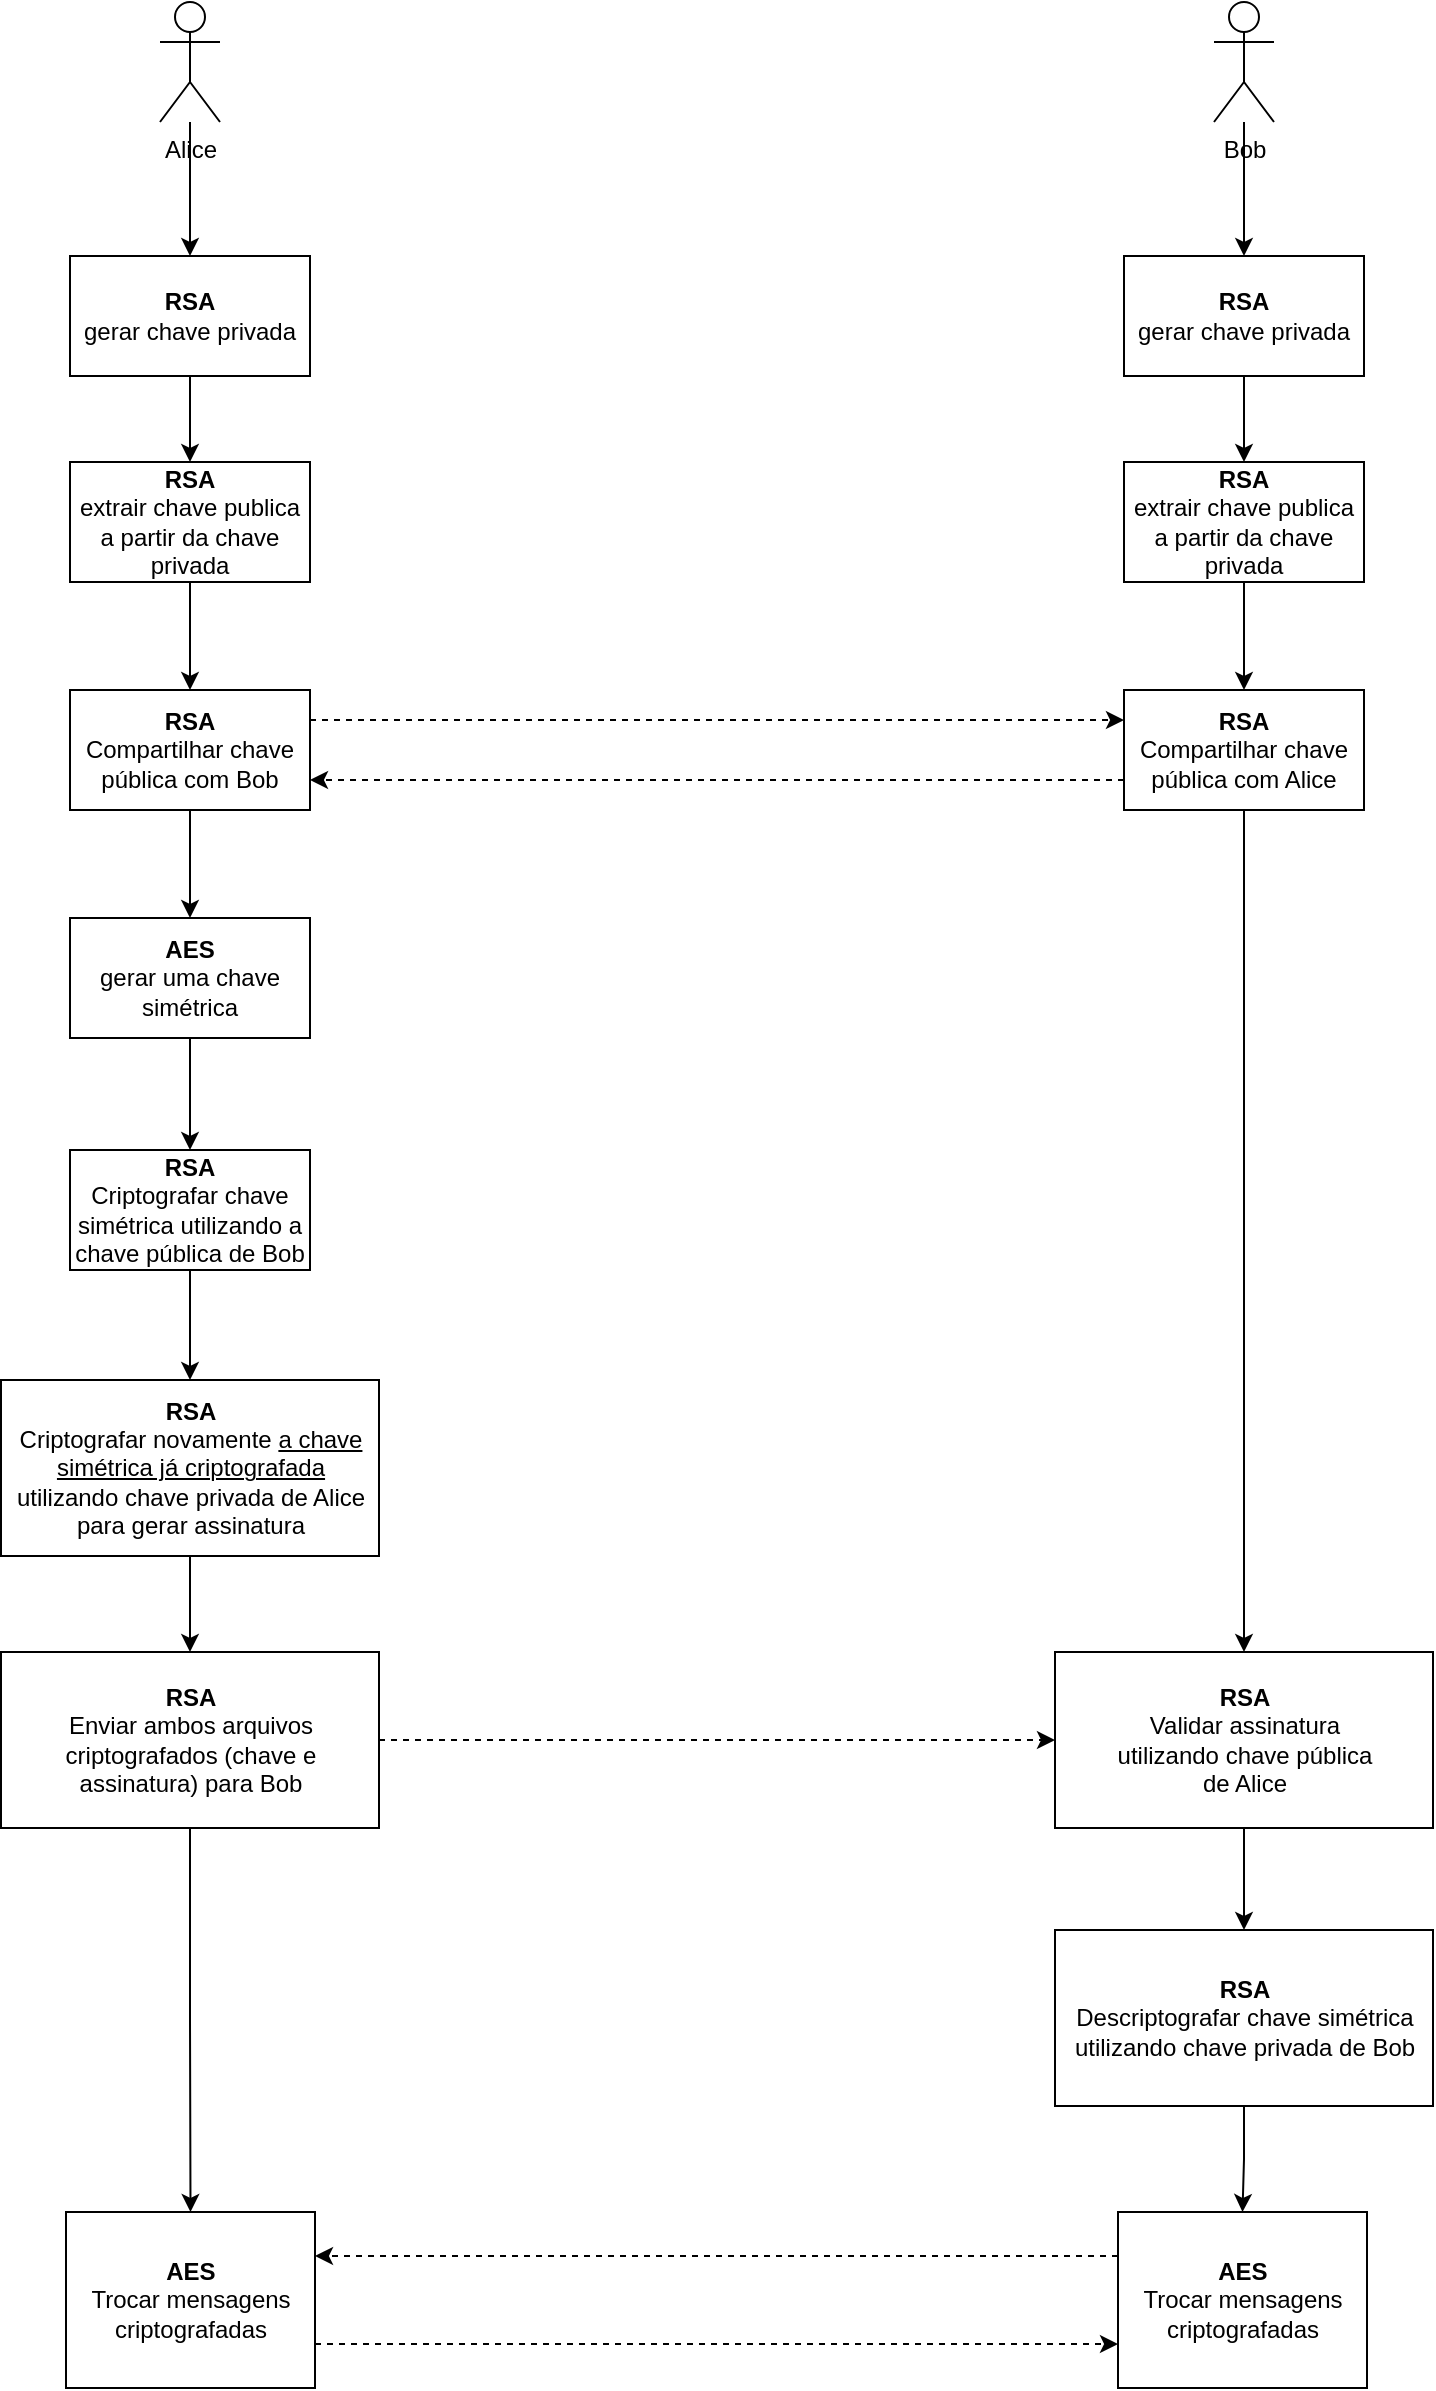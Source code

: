<mxfile version="16.4.0" type="device"><diagram id="-u1NXVx3T-NP3zyuA4t6" name="Página-1"><mxGraphModel dx="2302" dy="865" grid="0" gridSize="10" guides="1" tooltips="1" connect="1" arrows="1" fold="1" page="0" pageScale="1" pageWidth="1169" pageHeight="827" math="0" shadow="0"><root><mxCell id="0"/><mxCell id="1" parent="0"/><mxCell id="uMsU8GFqd6vcmHHpQdpJ-4" style="edgeStyle=orthogonalEdgeStyle;rounded=0;orthogonalLoop=1;jettySize=auto;html=1;" parent="1" source="uMsU8GFqd6vcmHHpQdpJ-1" target="uMsU8GFqd6vcmHHpQdpJ-3" edge="1"><mxGeometry relative="1" as="geometry"/></mxCell><mxCell id="uMsU8GFqd6vcmHHpQdpJ-1" value="Alice" style="shape=umlActor;verticalLabelPosition=bottom;verticalAlign=top;html=1;outlineConnect=0;" parent="1" vertex="1"><mxGeometry x="100" y="40" width="30" height="60" as="geometry"/></mxCell><mxCell id="uMsU8GFqd6vcmHHpQdpJ-6" value="" style="edgeStyle=orthogonalEdgeStyle;rounded=0;orthogonalLoop=1;jettySize=auto;html=1;" parent="1" source="uMsU8GFqd6vcmHHpQdpJ-3" target="uMsU8GFqd6vcmHHpQdpJ-5" edge="1"><mxGeometry relative="1" as="geometry"/></mxCell><mxCell id="uMsU8GFqd6vcmHHpQdpJ-3" value="&lt;b&gt;RSA&lt;/b&gt;&lt;br&gt;gerar chave privada" style="rounded=0;whiteSpace=wrap;html=1;" parent="1" vertex="1"><mxGeometry x="55" y="167" width="120" height="60" as="geometry"/></mxCell><mxCell id="uMsU8GFqd6vcmHHpQdpJ-14" value="" style="edgeStyle=orthogonalEdgeStyle;rounded=0;orthogonalLoop=1;jettySize=auto;html=1;" parent="1" source="uMsU8GFqd6vcmHHpQdpJ-5" target="uMsU8GFqd6vcmHHpQdpJ-13" edge="1"><mxGeometry relative="1" as="geometry"/></mxCell><mxCell id="uMsU8GFqd6vcmHHpQdpJ-5" value="&lt;b&gt;RSA&lt;/b&gt;&lt;br&gt;extrair chave publica a partir da chave privada" style="rounded=0;whiteSpace=wrap;html=1;" parent="1" vertex="1"><mxGeometry x="55" y="270" width="120" height="60" as="geometry"/></mxCell><mxCell id="uMsU8GFqd6vcmHHpQdpJ-7" style="edgeStyle=orthogonalEdgeStyle;rounded=0;orthogonalLoop=1;jettySize=auto;html=1;" parent="1" source="uMsU8GFqd6vcmHHpQdpJ-8" target="uMsU8GFqd6vcmHHpQdpJ-10" edge="1"><mxGeometry relative="1" as="geometry"/></mxCell><mxCell id="uMsU8GFqd6vcmHHpQdpJ-8" value="Bob" style="shape=umlActor;verticalLabelPosition=bottom;verticalAlign=top;html=1;outlineConnect=0;" parent="1" vertex="1"><mxGeometry x="627" y="40" width="30" height="60" as="geometry"/></mxCell><mxCell id="uMsU8GFqd6vcmHHpQdpJ-9" value="" style="edgeStyle=orthogonalEdgeStyle;rounded=0;orthogonalLoop=1;jettySize=auto;html=1;" parent="1" source="uMsU8GFqd6vcmHHpQdpJ-10" target="uMsU8GFqd6vcmHHpQdpJ-11" edge="1"><mxGeometry relative="1" as="geometry"/></mxCell><mxCell id="uMsU8GFqd6vcmHHpQdpJ-10" value="&lt;b&gt;RSA&lt;/b&gt;&lt;br&gt;gerar chave privada" style="rounded=0;whiteSpace=wrap;html=1;" parent="1" vertex="1"><mxGeometry x="582" y="167" width="120" height="60" as="geometry"/></mxCell><mxCell id="uMsU8GFqd6vcmHHpQdpJ-16" style="edgeStyle=orthogonalEdgeStyle;rounded=0;orthogonalLoop=1;jettySize=auto;html=1;exitX=0.5;exitY=1;exitDx=0;exitDy=0;" parent="1" source="uMsU8GFqd6vcmHHpQdpJ-11" target="uMsU8GFqd6vcmHHpQdpJ-15" edge="1"><mxGeometry relative="1" as="geometry"/></mxCell><mxCell id="uMsU8GFqd6vcmHHpQdpJ-11" value="&lt;b&gt;RSA&lt;/b&gt;&lt;br&gt;extrair chave publica a partir da chave privada" style="rounded=0;whiteSpace=wrap;html=1;" parent="1" vertex="1"><mxGeometry x="582" y="270" width="120" height="60" as="geometry"/></mxCell><mxCell id="uMsU8GFqd6vcmHHpQdpJ-19" value="" style="edgeStyle=orthogonalEdgeStyle;rounded=0;orthogonalLoop=1;jettySize=auto;html=1;" parent="1" source="uMsU8GFqd6vcmHHpQdpJ-13" target="uMsU8GFqd6vcmHHpQdpJ-18" edge="1"><mxGeometry relative="1" as="geometry"/></mxCell><mxCell id="uMsU8GFqd6vcmHHpQdpJ-22" style="edgeStyle=orthogonalEdgeStyle;rounded=0;orthogonalLoop=1;jettySize=auto;html=1;exitX=1;exitY=0.25;exitDx=0;exitDy=0;entryX=0;entryY=0.25;entryDx=0;entryDy=0;dashed=1;" parent="1" source="uMsU8GFqd6vcmHHpQdpJ-13" target="uMsU8GFqd6vcmHHpQdpJ-15" edge="1"><mxGeometry relative="1" as="geometry"/></mxCell><mxCell id="uMsU8GFqd6vcmHHpQdpJ-13" value="&lt;b&gt;RSA&lt;/b&gt;&lt;br&gt;Compartilhar chave pública com Bob" style="rounded=0;whiteSpace=wrap;html=1;" parent="1" vertex="1"><mxGeometry x="55" y="384" width="120" height="60" as="geometry"/></mxCell><mxCell id="uMsU8GFqd6vcmHHpQdpJ-23" style="edgeStyle=orthogonalEdgeStyle;rounded=0;orthogonalLoop=1;jettySize=auto;html=1;exitX=0;exitY=0.75;exitDx=0;exitDy=0;entryX=1;entryY=0.75;entryDx=0;entryDy=0;dashed=1;" parent="1" source="uMsU8GFqd6vcmHHpQdpJ-15" target="uMsU8GFqd6vcmHHpQdpJ-13" edge="1"><mxGeometry relative="1" as="geometry"/></mxCell><mxCell id="uMsU8GFqd6vcmHHpQdpJ-30" style="edgeStyle=orthogonalEdgeStyle;rounded=0;orthogonalLoop=1;jettySize=auto;html=1;exitX=0.5;exitY=1;exitDx=0;exitDy=0;" parent="1" source="uMsU8GFqd6vcmHHpQdpJ-15" target="uMsU8GFqd6vcmHHpQdpJ-28" edge="1"><mxGeometry relative="1" as="geometry"/></mxCell><mxCell id="uMsU8GFqd6vcmHHpQdpJ-15" value="&lt;b&gt;RSA&lt;/b&gt;&lt;br&gt;Compartilhar chave pública com Alice" style="rounded=0;whiteSpace=wrap;html=1;" parent="1" vertex="1"><mxGeometry x="582" y="384" width="120" height="60" as="geometry"/></mxCell><mxCell id="uMsU8GFqd6vcmHHpQdpJ-21" value="" style="edgeStyle=orthogonalEdgeStyle;rounded=0;orthogonalLoop=1;jettySize=auto;html=1;" parent="1" source="uMsU8GFqd6vcmHHpQdpJ-18" target="uMsU8GFqd6vcmHHpQdpJ-20" edge="1"><mxGeometry relative="1" as="geometry"/></mxCell><mxCell id="uMsU8GFqd6vcmHHpQdpJ-18" value="&lt;b&gt;AES&lt;/b&gt;&lt;br&gt;gerar uma chave simétrica" style="rounded=0;whiteSpace=wrap;html=1;" parent="1" vertex="1"><mxGeometry x="55" y="498" width="120" height="60" as="geometry"/></mxCell><mxCell id="uMsU8GFqd6vcmHHpQdpJ-25" value="" style="edgeStyle=orthogonalEdgeStyle;rounded=0;orthogonalLoop=1;jettySize=auto;html=1;" parent="1" source="uMsU8GFqd6vcmHHpQdpJ-20" target="uMsU8GFqd6vcmHHpQdpJ-24" edge="1"><mxGeometry relative="1" as="geometry"/></mxCell><mxCell id="uMsU8GFqd6vcmHHpQdpJ-20" value="&lt;b&gt;RSA&lt;/b&gt;&lt;br&gt;Criptografar chave simétrica utilizando a chave pública de Bob" style="rounded=0;whiteSpace=wrap;html=1;" parent="1" vertex="1"><mxGeometry x="55" y="614" width="120" height="60" as="geometry"/></mxCell><mxCell id="uMsU8GFqd6vcmHHpQdpJ-27" value="" style="edgeStyle=orthogonalEdgeStyle;rounded=0;orthogonalLoop=1;jettySize=auto;html=1;" parent="1" source="uMsU8GFqd6vcmHHpQdpJ-24" target="uMsU8GFqd6vcmHHpQdpJ-26" edge="1"><mxGeometry relative="1" as="geometry"/></mxCell><mxCell id="uMsU8GFqd6vcmHHpQdpJ-24" value="&lt;b&gt;RSA&lt;/b&gt;&lt;br&gt;Criptografar novamente &lt;u&gt;a chave simétrica já criptografada&lt;/u&gt; utilizando chave privada de Alice para gerar assinatura" style="rounded=0;whiteSpace=wrap;html=1;" parent="1" vertex="1"><mxGeometry x="20.5" y="729" width="189" height="88" as="geometry"/></mxCell><mxCell id="uMsU8GFqd6vcmHHpQdpJ-29" value="" style="edgeStyle=orthogonalEdgeStyle;rounded=0;orthogonalLoop=1;jettySize=auto;html=1;dashed=1;" parent="1" source="uMsU8GFqd6vcmHHpQdpJ-26" target="uMsU8GFqd6vcmHHpQdpJ-28" edge="1"><mxGeometry relative="1" as="geometry"/></mxCell><mxCell id="uMsU8GFqd6vcmHHpQdpJ-37" style="edgeStyle=orthogonalEdgeStyle;rounded=0;orthogonalLoop=1;jettySize=auto;html=1;exitX=0.5;exitY=1;exitDx=0;exitDy=0;entryX=0.5;entryY=0;entryDx=0;entryDy=0;" parent="1" source="uMsU8GFqd6vcmHHpQdpJ-26" target="uMsU8GFqd6vcmHHpQdpJ-42" edge="1"><mxGeometry relative="1" as="geometry"><mxPoint x="115" y="1117" as="targetPoint"/></mxGeometry></mxCell><mxCell id="uMsU8GFqd6vcmHHpQdpJ-26" value="&lt;b&gt;RSA&lt;/b&gt;&lt;br&gt;Enviar ambos arquivos criptografados (chave e assinatura) para Bob" style="rounded=0;whiteSpace=wrap;html=1;" parent="1" vertex="1"><mxGeometry x="20.5" y="865" width="189" height="88" as="geometry"/></mxCell><mxCell id="uMsU8GFqd6vcmHHpQdpJ-32" value="" style="edgeStyle=orthogonalEdgeStyle;rounded=0;orthogonalLoop=1;jettySize=auto;html=1;" parent="1" source="uMsU8GFqd6vcmHHpQdpJ-28" target="uMsU8GFqd6vcmHHpQdpJ-31" edge="1"><mxGeometry relative="1" as="geometry"/></mxCell><mxCell id="uMsU8GFqd6vcmHHpQdpJ-28" value="&lt;b&gt;RSA&lt;/b&gt;&lt;br&gt;Validar assinatura &lt;br&gt;utilizando chave pública &lt;br&gt;de Alice" style="rounded=0;whiteSpace=wrap;html=1;" parent="1" vertex="1"><mxGeometry x="547.5" y="865" width="189" height="88" as="geometry"/></mxCell><mxCell id="uMsU8GFqd6vcmHHpQdpJ-41" value="" style="edgeStyle=orthogonalEdgeStyle;rounded=0;orthogonalLoop=1;jettySize=auto;html=1;" parent="1" source="uMsU8GFqd6vcmHHpQdpJ-31" target="uMsU8GFqd6vcmHHpQdpJ-40" edge="1"><mxGeometry relative="1" as="geometry"/></mxCell><mxCell id="uMsU8GFqd6vcmHHpQdpJ-31" value="&lt;b&gt;RSA&lt;/b&gt;&lt;br&gt;Descriptografar chave simétrica utilizando chave privada de Bob" style="rounded=0;whiteSpace=wrap;html=1;" parent="1" vertex="1"><mxGeometry x="547.5" y="1004" width="189" height="88" as="geometry"/></mxCell><mxCell id="uMsU8GFqd6vcmHHpQdpJ-44" style="edgeStyle=orthogonalEdgeStyle;rounded=0;orthogonalLoop=1;jettySize=auto;html=1;exitX=0;exitY=0.25;exitDx=0;exitDy=0;entryX=1;entryY=0.25;entryDx=0;entryDy=0;dashed=1;" parent="1" source="uMsU8GFqd6vcmHHpQdpJ-40" target="uMsU8GFqd6vcmHHpQdpJ-42" edge="1"><mxGeometry relative="1" as="geometry"/></mxCell><mxCell id="uMsU8GFqd6vcmHHpQdpJ-40" value="&lt;b&gt;AES&lt;/b&gt;&lt;br&gt;Trocar mensagens &lt;br&gt;criptografadas" style="rounded=0;whiteSpace=wrap;html=1;" parent="1" vertex="1"><mxGeometry x="579" y="1145" width="124.5" height="88" as="geometry"/></mxCell><mxCell id="uMsU8GFqd6vcmHHpQdpJ-45" style="edgeStyle=orthogonalEdgeStyle;rounded=0;orthogonalLoop=1;jettySize=auto;html=1;exitX=1;exitY=0.75;exitDx=0;exitDy=0;entryX=0;entryY=0.75;entryDx=0;entryDy=0;dashed=1;" parent="1" source="uMsU8GFqd6vcmHHpQdpJ-42" target="uMsU8GFqd6vcmHHpQdpJ-40" edge="1"><mxGeometry relative="1" as="geometry"/></mxCell><mxCell id="uMsU8GFqd6vcmHHpQdpJ-42" value="&lt;b&gt;AES&lt;/b&gt;&lt;br&gt;Trocar mensagens &lt;br&gt;criptografadas" style="rounded=0;whiteSpace=wrap;html=1;" parent="1" vertex="1"><mxGeometry x="53" y="1145" width="124.5" height="88" as="geometry"/></mxCell></root></mxGraphModel></diagram></mxfile>